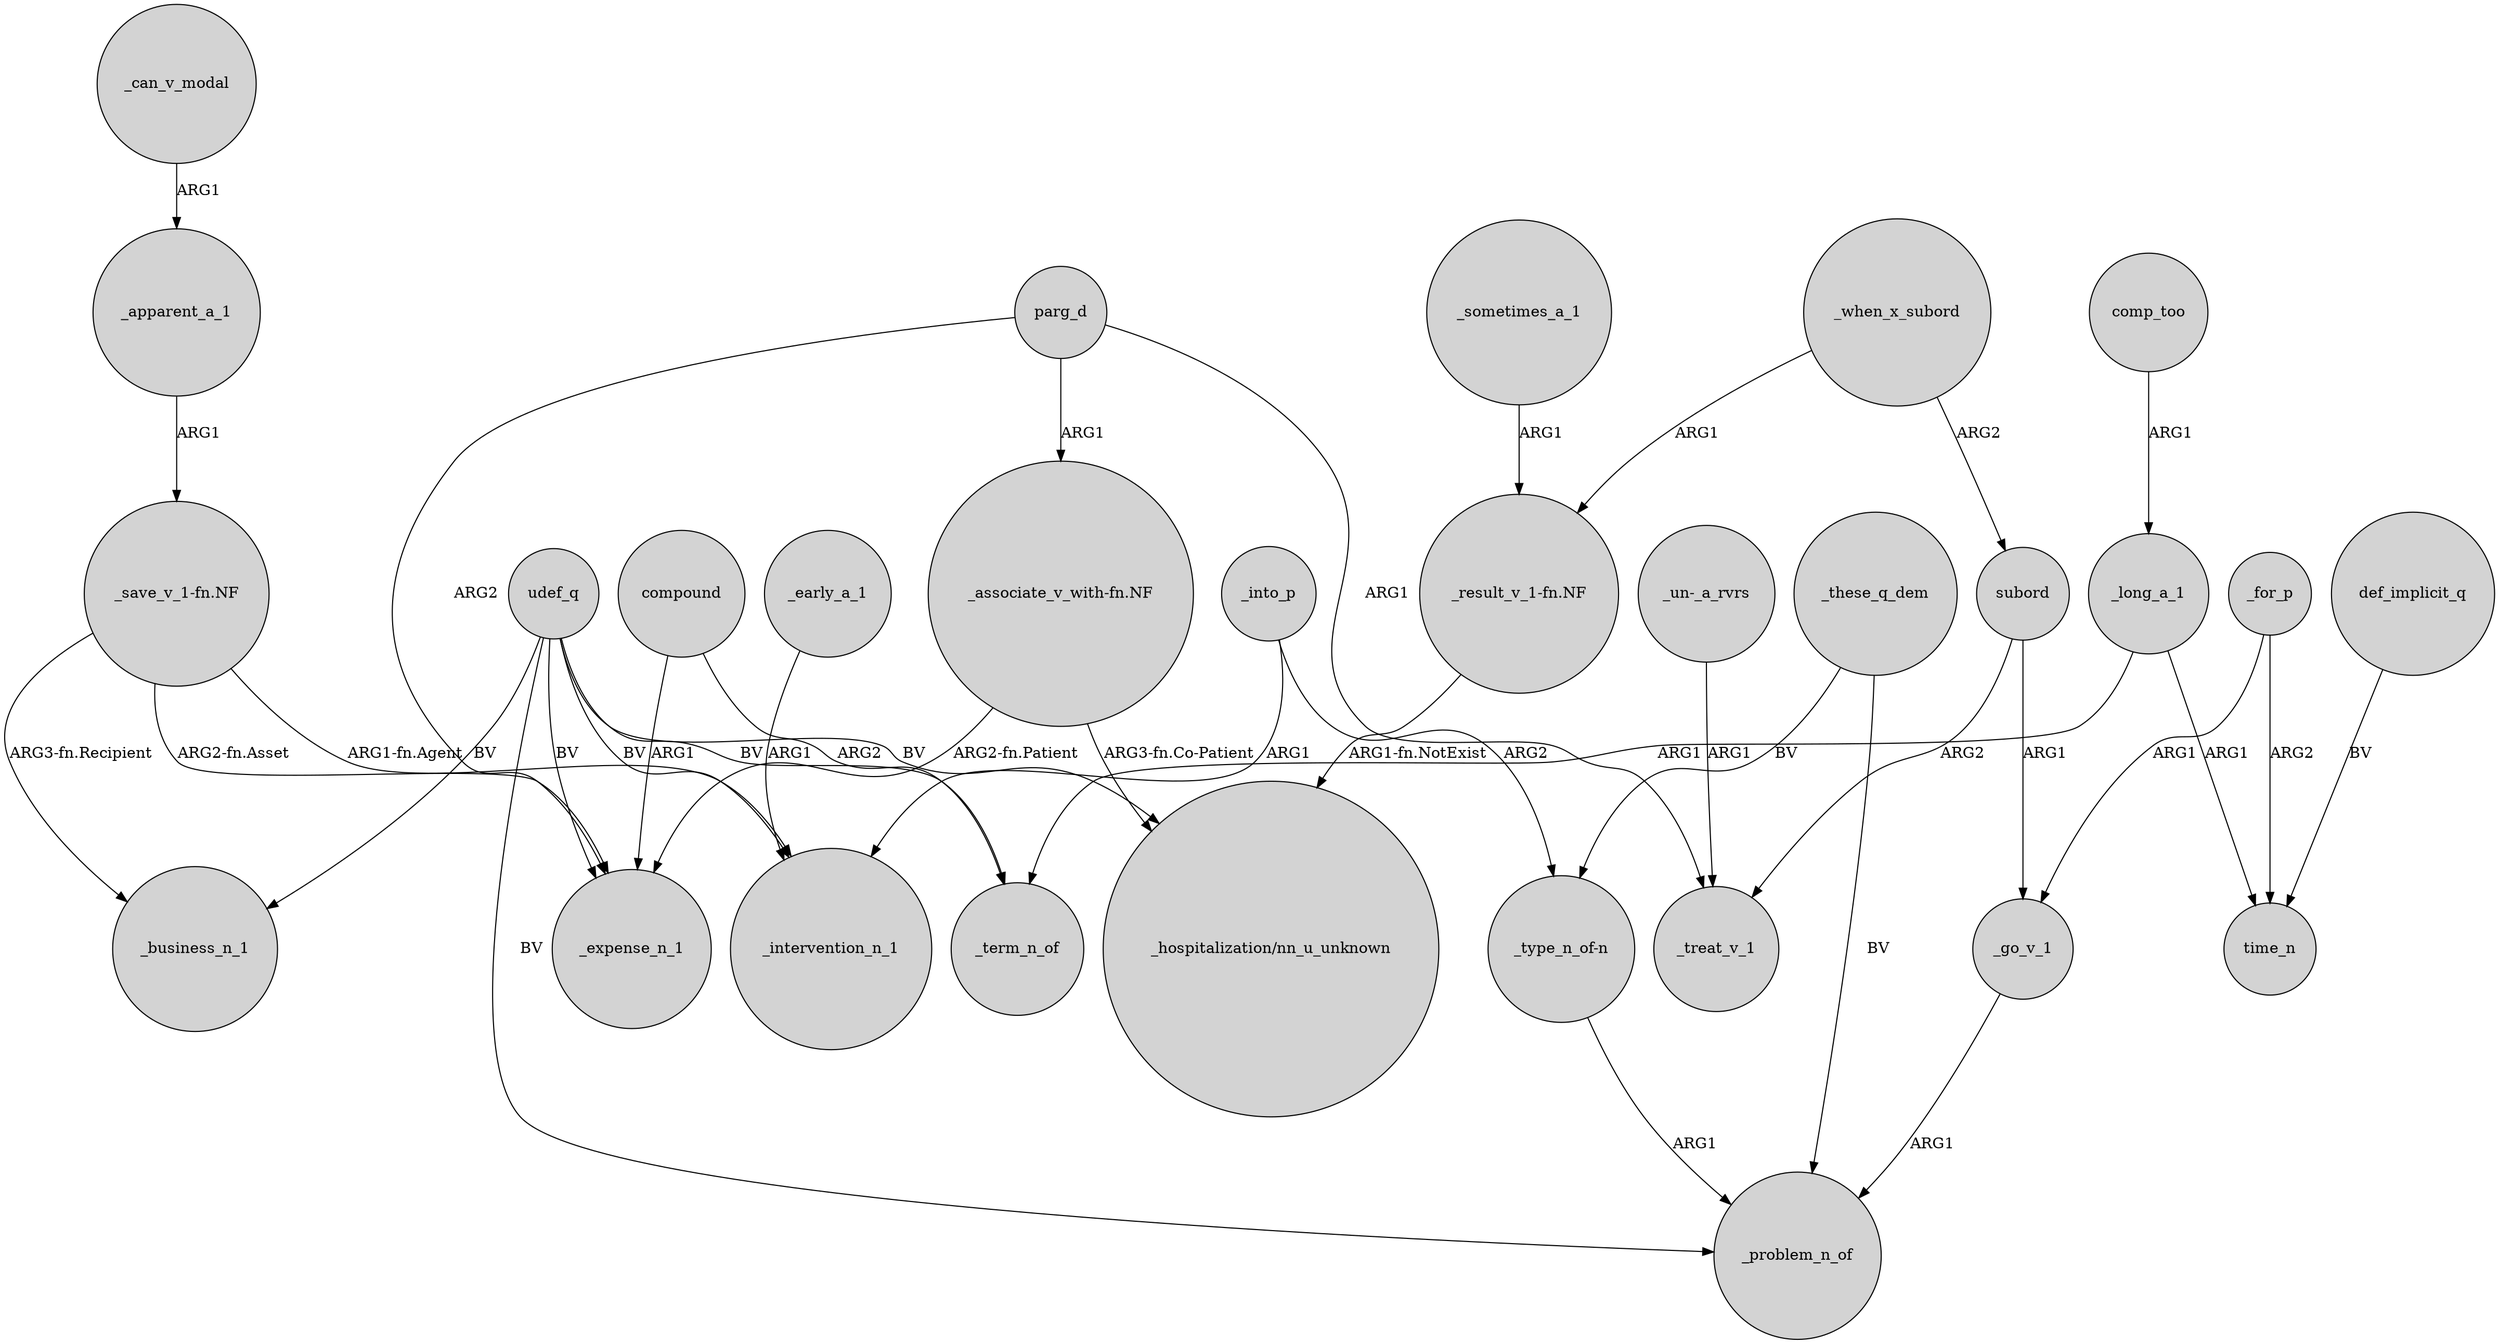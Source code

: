 digraph {
	node [shape=circle style=filled]
	udef_q -> _expense_n_1 [label=BV]
	"_associate_v_with-fn.NF" -> "_hospitalization/nn_u_unknown" [label="ARG3-fn.Co-Patient"]
	udef_q -> _intervention_n_1 [label=BV]
	"_save_v_1-fn.NF" -> _intervention_n_1 [label="ARG1-fn.Agent"]
	compound -> _expense_n_1 [label=ARG1]
	_for_p -> time_n [label=ARG2]
	parg_d -> "_associate_v_with-fn.NF" [label=ARG1]
	subord -> _go_v_1 [label=ARG1]
	compound -> _term_n_of [label=ARG2]
	_early_a_1 -> _intervention_n_1 [label=ARG1]
	"_associate_v_with-fn.NF" -> _expense_n_1 [label="ARG2-fn.Patient"]
	_when_x_subord -> subord [label=ARG2]
	"_un-_a_rvrs" -> _treat_v_1 [label=ARG1]
	udef_q -> "_hospitalization/nn_u_unknown" [label=BV]
	_into_p -> "_type_n_of-n" [label=ARG2]
	"_save_v_1-fn.NF" -> _business_n_1 [label="ARG3-fn.Recipient"]
	parg_d -> _treat_v_1 [label=ARG1]
	_these_q_dem -> "_type_n_of-n" [label=BV]
	comp_too -> _long_a_1 [label=ARG1]
	udef_q -> _problem_n_of [label=BV]
	_can_v_modal -> _apparent_a_1 [label=ARG1]
	subord -> _treat_v_1 [label=ARG2]
	_long_a_1 -> time_n [label=ARG1]
	_when_x_subord -> "_result_v_1-fn.NF" [label=ARG1]
	"_type_n_of-n" -> _problem_n_of [label=ARG1]
	_apparent_a_1 -> "_save_v_1-fn.NF" [label=ARG1]
	_into_p -> _intervention_n_1 [label=ARG1]
	udef_q -> _term_n_of [label=BV]
	_sometimes_a_1 -> "_result_v_1-fn.NF" [label=ARG1]
	_go_v_1 -> _problem_n_of [label=ARG1]
	_for_p -> _go_v_1 [label=ARG1]
	udef_q -> _business_n_1 [label=BV]
	"_save_v_1-fn.NF" -> _expense_n_1 [label="ARG2-fn.Asset"]
	_these_q_dem -> _problem_n_of [label=BV]
	_long_a_1 -> _term_n_of [label=ARG1]
	def_implicit_q -> time_n [label=BV]
	"_result_v_1-fn.NF" -> "_hospitalization/nn_u_unknown" [label="ARG1-fn.NotExist"]
	parg_d -> _expense_n_1 [label=ARG2]
}
